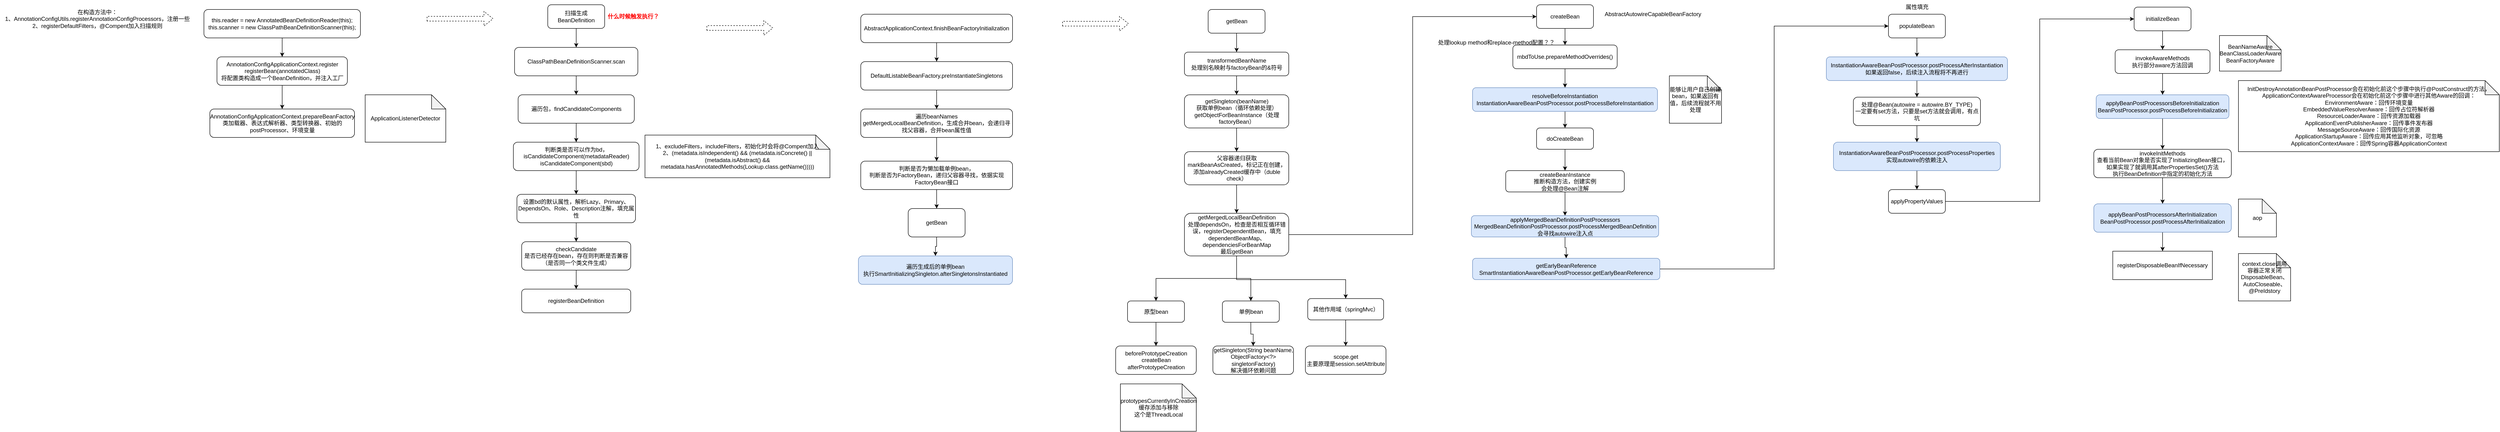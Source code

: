 <mxfile version="20.5.2" type="github">
  <diagram id="hwpeAtfaMQhJ-iqTyFl3" name="第 1 页">
    <mxGraphModel dx="1865" dy="547" grid="1" gridSize="10" guides="1" tooltips="1" connect="1" arrows="1" fold="1" page="1" pageScale="1" pageWidth="827" pageHeight="1169" math="0" shadow="0">
      <root>
        <mxCell id="0" />
        <mxCell id="1" parent="0" />
        <mxCell id="HDC13zEqzrHdp5mSMTLQ-3" value="" style="edgeStyle=orthogonalEdgeStyle;rounded=0;orthogonalLoop=1;jettySize=auto;html=1;" parent="1" source="HDC13zEqzrHdp5mSMTLQ-1" target="HDC13zEqzrHdp5mSMTLQ-2" edge="1">
          <mxGeometry relative="1" as="geometry" />
        </mxCell>
        <mxCell id="HDC13zEqzrHdp5mSMTLQ-1" value="&lt;div&gt;this.reader = new AnnotatedBeanDefinitionReader(this);&lt;/div&gt;&lt;div&gt;&lt;span style=&quot;&quot;&gt;  &lt;/span&gt;this.scanner = new ClassPathBeanDefinitionScanner(this);&lt;/div&gt;" style="rounded=1;whiteSpace=wrap;html=1;" parent="1" vertex="1">
          <mxGeometry x="50" y="30" width="330" height="60" as="geometry" />
        </mxCell>
        <mxCell id="HDC13zEqzrHdp5mSMTLQ-5" value="" style="edgeStyle=orthogonalEdgeStyle;rounded=0;orthogonalLoop=1;jettySize=auto;html=1;" parent="1" source="HDC13zEqzrHdp5mSMTLQ-2" target="HDC13zEqzrHdp5mSMTLQ-4" edge="1">
          <mxGeometry relative="1" as="geometry" />
        </mxCell>
        <mxCell id="HDC13zEqzrHdp5mSMTLQ-2" value="AnnotationConfigApplicationContext.register&lt;br&gt;registerBean(annotatedClass)&lt;br&gt;将配置类构造成一个BeanDefinition，并注入工厂" style="whiteSpace=wrap;html=1;rounded=1;" parent="1" vertex="1">
          <mxGeometry x="77.5" y="130" width="275" height="60" as="geometry" />
        </mxCell>
        <mxCell id="HDC13zEqzrHdp5mSMTLQ-4" value="AnnotationConfigApplicationContext.prepareBeanFactory&lt;br&gt;类加载器、表达式解析器、类型转换器、初始的postProcessor、环境变量" style="whiteSpace=wrap;html=1;rounded=1;" parent="1" vertex="1">
          <mxGeometry x="62.5" y="240" width="305" height="60" as="geometry" />
        </mxCell>
        <mxCell id="HDC13zEqzrHdp5mSMTLQ-6" value="ApplicationListenerDetector" style="shape=note;whiteSpace=wrap;html=1;backgroundOutline=1;darkOpacity=0.05;" parent="1" vertex="1">
          <mxGeometry x="390" y="210" width="170" height="100" as="geometry" />
        </mxCell>
        <mxCell id="HDC13zEqzrHdp5mSMTLQ-9" value="" style="edgeStyle=orthogonalEdgeStyle;rounded=0;orthogonalLoop=1;jettySize=auto;html=1;" parent="1" source="HDC13zEqzrHdp5mSMTLQ-7" target="HDC13zEqzrHdp5mSMTLQ-8" edge="1">
          <mxGeometry relative="1" as="geometry" />
        </mxCell>
        <mxCell id="HDC13zEqzrHdp5mSMTLQ-7" value="扫描生成BeanDefinition" style="rounded=1;whiteSpace=wrap;html=1;" parent="1" vertex="1">
          <mxGeometry x="775" y="20" width="120" height="50" as="geometry" />
        </mxCell>
        <mxCell id="HDC13zEqzrHdp5mSMTLQ-12" value="" style="edgeStyle=orthogonalEdgeStyle;rounded=0;orthogonalLoop=1;jettySize=auto;html=1;" parent="1" source="HDC13zEqzrHdp5mSMTLQ-8" target="HDC13zEqzrHdp5mSMTLQ-11" edge="1">
          <mxGeometry relative="1" as="geometry" />
        </mxCell>
        <mxCell id="HDC13zEqzrHdp5mSMTLQ-8" value="ClassPathBeanDefinitionScanner.scan" style="whiteSpace=wrap;html=1;rounded=1;" parent="1" vertex="1">
          <mxGeometry x="705" y="110" width="260" height="60" as="geometry" />
        </mxCell>
        <mxCell id="HDC13zEqzrHdp5mSMTLQ-10" value="在构造方法中：&lt;br&gt;1、AnnotationConfigUtils.registerAnnotationConfigProcessors，注册一些&lt;br&gt;2、registerDefaultFilters，@Compent加入扫描规则" style="text;html=1;align=center;verticalAlign=middle;resizable=0;points=[];autosize=1;strokeColor=none;fillColor=none;" parent="1" vertex="1">
          <mxGeometry x="-380" y="20" width="410" height="60" as="geometry" />
        </mxCell>
        <mxCell id="HDC13zEqzrHdp5mSMTLQ-14" value="" style="edgeStyle=orthogonalEdgeStyle;rounded=0;orthogonalLoop=1;jettySize=auto;html=1;" parent="1" source="HDC13zEqzrHdp5mSMTLQ-11" target="HDC13zEqzrHdp5mSMTLQ-13" edge="1">
          <mxGeometry relative="1" as="geometry" />
        </mxCell>
        <mxCell id="HDC13zEqzrHdp5mSMTLQ-11" value="遍历包，findCandidateComponents&lt;br&gt;" style="whiteSpace=wrap;html=1;rounded=1;" parent="1" vertex="1">
          <mxGeometry x="712.5" y="210" width="245" height="60" as="geometry" />
        </mxCell>
        <mxCell id="HDC13zEqzrHdp5mSMTLQ-17" value="" style="edgeStyle=orthogonalEdgeStyle;rounded=0;orthogonalLoop=1;jettySize=auto;html=1;" parent="1" source="HDC13zEqzrHdp5mSMTLQ-13" target="HDC13zEqzrHdp5mSMTLQ-16" edge="1">
          <mxGeometry relative="1" as="geometry" />
        </mxCell>
        <mxCell id="HDC13zEqzrHdp5mSMTLQ-13" value="&lt;div&gt;判断类是否可以作为bd，isCandidateComponent(metadataReader)&lt;/div&gt;&lt;div&gt;isCandidateComponent(sbd)&lt;/div&gt;" style="whiteSpace=wrap;html=1;rounded=1;" parent="1" vertex="1">
          <mxGeometry x="702.5" y="310" width="265" height="60" as="geometry" />
        </mxCell>
        <mxCell id="HDC13zEqzrHdp5mSMTLQ-15" value="1、excludeFilters，includeFilters，初始化时会将@Compent加入&lt;br&gt;2、&lt;span style=&quot;background-color: initial;&quot;&gt;(metadata.isIndependent() &amp;amp;&amp;amp; (metadata.isConcrete() ||&lt;/span&gt;&lt;div&gt;&lt;span style=&quot;&quot;&gt;    &lt;/span&gt;(metadata.isAbstract() &amp;amp;&amp;amp; metadata.hasAnnotatedMethods(Lookup.class.getName()))))&lt;/div&gt;" style="shape=note;whiteSpace=wrap;html=1;backgroundOutline=1;darkOpacity=0.05;" parent="1" vertex="1">
          <mxGeometry x="980" y="295" width="390" height="90" as="geometry" />
        </mxCell>
        <mxCell id="HDC13zEqzrHdp5mSMTLQ-19" value="" style="edgeStyle=orthogonalEdgeStyle;rounded=0;orthogonalLoop=1;jettySize=auto;html=1;" parent="1" source="HDC13zEqzrHdp5mSMTLQ-16" target="HDC13zEqzrHdp5mSMTLQ-18" edge="1">
          <mxGeometry relative="1" as="geometry" />
        </mxCell>
        <mxCell id="HDC13zEqzrHdp5mSMTLQ-16" value="设置bd的默认属性，解析Lazy、Primary、DependsOn、Role、Description注解，填充属性" style="whiteSpace=wrap;html=1;rounded=1;" parent="1" vertex="1">
          <mxGeometry x="710" y="420" width="250" height="60" as="geometry" />
        </mxCell>
        <mxCell id="HDC13zEqzrHdp5mSMTLQ-21" value="" style="edgeStyle=orthogonalEdgeStyle;rounded=0;orthogonalLoop=1;jettySize=auto;html=1;" parent="1" source="HDC13zEqzrHdp5mSMTLQ-18" target="HDC13zEqzrHdp5mSMTLQ-20" edge="1">
          <mxGeometry relative="1" as="geometry" />
        </mxCell>
        <mxCell id="HDC13zEqzrHdp5mSMTLQ-18" value="checkCandidate&lt;br&gt;是否已经存在bean，存在则判断是否兼容（是否同一个类文件生成）" style="whiteSpace=wrap;html=1;rounded=1;" parent="1" vertex="1">
          <mxGeometry x="720" y="520" width="230" height="60" as="geometry" />
        </mxCell>
        <mxCell id="HDC13zEqzrHdp5mSMTLQ-20" value="registerBeanDefinition" style="whiteSpace=wrap;html=1;rounded=1;" parent="1" vertex="1">
          <mxGeometry x="720" y="620" width="230" height="50" as="geometry" />
        </mxCell>
        <mxCell id="HDC13zEqzrHdp5mSMTLQ-24" value="" style="edgeStyle=orthogonalEdgeStyle;rounded=0;orthogonalLoop=1;jettySize=auto;html=1;" parent="1" source="HDC13zEqzrHdp5mSMTLQ-22" target="HDC13zEqzrHdp5mSMTLQ-23" edge="1">
          <mxGeometry relative="1" as="geometry" />
        </mxCell>
        <mxCell id="HDC13zEqzrHdp5mSMTLQ-22" value="AbstractApplicationContext.finishBeanFactoryInitialization" style="rounded=1;whiteSpace=wrap;html=1;" parent="1" vertex="1">
          <mxGeometry x="1435" y="40" width="320" height="60" as="geometry" />
        </mxCell>
        <mxCell id="HDC13zEqzrHdp5mSMTLQ-26" value="" style="edgeStyle=orthogonalEdgeStyle;rounded=0;orthogonalLoop=1;jettySize=auto;html=1;" parent="1" source="HDC13zEqzrHdp5mSMTLQ-23" target="HDC13zEqzrHdp5mSMTLQ-25" edge="1">
          <mxGeometry relative="1" as="geometry" />
        </mxCell>
        <mxCell id="HDC13zEqzrHdp5mSMTLQ-23" value="DefaultListableBeanFactory.preInstantiateSingletons" style="rounded=1;whiteSpace=wrap;html=1;" parent="1" vertex="1">
          <mxGeometry x="1435" y="140" width="320" height="60" as="geometry" />
        </mxCell>
        <mxCell id="HDC13zEqzrHdp5mSMTLQ-28" value="" style="edgeStyle=orthogonalEdgeStyle;rounded=0;orthogonalLoop=1;jettySize=auto;html=1;" parent="1" source="HDC13zEqzrHdp5mSMTLQ-25" target="HDC13zEqzrHdp5mSMTLQ-27" edge="1">
          <mxGeometry relative="1" as="geometry" />
        </mxCell>
        <mxCell id="HDC13zEqzrHdp5mSMTLQ-25" value="遍历beanNames&lt;br&gt;getMergedLocalBeanDefinition，生成合并bean，会递归寻找父容器，合并bean属性值" style="rounded=1;whiteSpace=wrap;html=1;" parent="1" vertex="1">
          <mxGeometry x="1435" y="240" width="320" height="60" as="geometry" />
        </mxCell>
        <mxCell id="HDC13zEqzrHdp5mSMTLQ-30" value="" style="edgeStyle=orthogonalEdgeStyle;rounded=0;orthogonalLoop=1;jettySize=auto;html=1;" parent="1" source="HDC13zEqzrHdp5mSMTLQ-27" target="HDC13zEqzrHdp5mSMTLQ-29" edge="1">
          <mxGeometry relative="1" as="geometry" />
        </mxCell>
        <mxCell id="HDC13zEqzrHdp5mSMTLQ-27" value="判断是否为懒加载单例bean，&lt;br&gt;判断是否为FactoryBean，递归父容器寻找，依据实现FactoryBean接口" style="rounded=1;whiteSpace=wrap;html=1;" parent="1" vertex="1">
          <mxGeometry x="1435" y="350" width="320" height="60" as="geometry" />
        </mxCell>
        <mxCell id="HDC13zEqzrHdp5mSMTLQ-33" value="" style="edgeStyle=orthogonalEdgeStyle;rounded=0;orthogonalLoop=1;jettySize=auto;html=1;" parent="1" source="HDC13zEqzrHdp5mSMTLQ-29" target="HDC13zEqzrHdp5mSMTLQ-32" edge="1">
          <mxGeometry relative="1" as="geometry" />
        </mxCell>
        <mxCell id="HDC13zEqzrHdp5mSMTLQ-29" value="getBean" style="whiteSpace=wrap;html=1;rounded=1;" parent="1" vertex="1">
          <mxGeometry x="1535" y="450" width="120" height="60" as="geometry" />
        </mxCell>
        <mxCell id="HDC13zEqzrHdp5mSMTLQ-32" value="遍历生成后的单例bean&lt;br&gt;执行SmartInitializingSingleton.afterSingletonsInstantiated" style="whiteSpace=wrap;html=1;rounded=1;fillColor=#dae8fc;strokeColor=#6c8ebf;" parent="1" vertex="1">
          <mxGeometry x="1430" y="550" width="325" height="60" as="geometry" />
        </mxCell>
        <mxCell id="HDC13zEqzrHdp5mSMTLQ-34" value="&lt;b&gt;&lt;font color=&quot;#ff0000&quot;&gt;什么时候触发执行？&lt;/font&gt;&lt;/b&gt;" style="text;html=1;align=center;verticalAlign=middle;resizable=0;points=[];autosize=1;strokeColor=none;fillColor=none;" parent="1" vertex="1">
          <mxGeometry x="890" y="30" width="130" height="30" as="geometry" />
        </mxCell>
        <mxCell id="HDC13zEqzrHdp5mSMTLQ-37" value="" style="edgeStyle=orthogonalEdgeStyle;rounded=0;orthogonalLoop=1;jettySize=auto;html=1;fontColor=#FF0000;" parent="1" source="HDC13zEqzrHdp5mSMTLQ-35" target="HDC13zEqzrHdp5mSMTLQ-36" edge="1">
          <mxGeometry relative="1" as="geometry" />
        </mxCell>
        <mxCell id="HDC13zEqzrHdp5mSMTLQ-35" value="getBean" style="whiteSpace=wrap;html=1;rounded=1;" parent="1" vertex="1">
          <mxGeometry x="2167.5" y="30" width="120" height="50" as="geometry" />
        </mxCell>
        <mxCell id="HDC13zEqzrHdp5mSMTLQ-40" value="" style="edgeStyle=orthogonalEdgeStyle;rounded=0;orthogonalLoop=1;jettySize=auto;html=1;fontColor=#FF0000;" parent="1" source="HDC13zEqzrHdp5mSMTLQ-36" target="HDC13zEqzrHdp5mSMTLQ-39" edge="1">
          <mxGeometry relative="1" as="geometry" />
        </mxCell>
        <mxCell id="HDC13zEqzrHdp5mSMTLQ-36" value="transformedBeanName&lt;br&gt;处理别名映射与factoryBean的&amp;amp;符号" style="whiteSpace=wrap;html=1;rounded=1;" parent="1" vertex="1">
          <mxGeometry x="2117.5" y="120" width="220" height="50" as="geometry" />
        </mxCell>
        <mxCell id="HDC13zEqzrHdp5mSMTLQ-42" value="" style="edgeStyle=orthogonalEdgeStyle;rounded=0;orthogonalLoop=1;jettySize=auto;html=1;fontColor=#FF0000;" parent="1" source="HDC13zEqzrHdp5mSMTLQ-39" target="HDC13zEqzrHdp5mSMTLQ-41" edge="1">
          <mxGeometry relative="1" as="geometry" />
        </mxCell>
        <mxCell id="HDC13zEqzrHdp5mSMTLQ-39" value="getSingleton(beanName)&lt;br&gt;获取单例bean（循环依赖处理）&lt;br&gt;getObjectForBeanInstance（处理factoryBean）" style="whiteSpace=wrap;html=1;rounded=1;" parent="1" vertex="1">
          <mxGeometry x="2117.5" y="210" width="220" height="70" as="geometry" />
        </mxCell>
        <mxCell id="HDC13zEqzrHdp5mSMTLQ-45" value="" style="edgeStyle=orthogonalEdgeStyle;rounded=0;orthogonalLoop=1;jettySize=auto;html=1;fontColor=#FF0000;" parent="1" source="HDC13zEqzrHdp5mSMTLQ-41" target="HDC13zEqzrHdp5mSMTLQ-44" edge="1">
          <mxGeometry relative="1" as="geometry" />
        </mxCell>
        <mxCell id="HDC13zEqzrHdp5mSMTLQ-41" value="父容器递归获取&lt;br&gt;markBeanAsCreated，标记正在创建，添加alreadyCreated缓存中（duble check）" style="whiteSpace=wrap;html=1;rounded=1;" parent="1" vertex="1">
          <mxGeometry x="2117.5" y="330" width="220" height="70" as="geometry" />
        </mxCell>
        <mxCell id="HDC13zEqzrHdp5mSMTLQ-47" value="" style="edgeStyle=orthogonalEdgeStyle;rounded=0;orthogonalLoop=1;jettySize=auto;html=1;fontColor=#FF0000;" parent="1" source="HDC13zEqzrHdp5mSMTLQ-44" target="HDC13zEqzrHdp5mSMTLQ-46" edge="1">
          <mxGeometry relative="1" as="geometry" />
        </mxCell>
        <mxCell id="HDC13zEqzrHdp5mSMTLQ-58" value="" style="edgeStyle=orthogonalEdgeStyle;rounded=0;orthogonalLoop=1;jettySize=auto;html=1;fontColor=#000000;" parent="1" source="HDC13zEqzrHdp5mSMTLQ-44" target="HDC13zEqzrHdp5mSMTLQ-55" edge="1">
          <mxGeometry relative="1" as="geometry">
            <mxPoint x="1987.5" y="505" as="targetPoint" />
          </mxGeometry>
        </mxCell>
        <mxCell id="HDC13zEqzrHdp5mSMTLQ-60" value="" style="edgeStyle=orthogonalEdgeStyle;rounded=0;orthogonalLoop=1;jettySize=auto;html=1;fontColor=#000000;entryX=0.5;entryY=0;entryDx=0;entryDy=0;" parent="1" source="HDC13zEqzrHdp5mSMTLQ-44" target="HDC13zEqzrHdp5mSMTLQ-53" edge="1">
          <mxGeometry relative="1" as="geometry">
            <mxPoint x="2417.5" y="505" as="targetPoint" />
            <Array as="points">
              <mxPoint x="2227.5" y="600" />
              <mxPoint x="2457.5" y="600" />
            </Array>
          </mxGeometry>
        </mxCell>
        <mxCell id="HDC13zEqzrHdp5mSMTLQ-110" value="" style="edgeStyle=orthogonalEdgeStyle;rounded=0;orthogonalLoop=1;jettySize=auto;html=1;fontColor=#000000;entryX=0;entryY=0.5;entryDx=0;entryDy=0;" parent="1" source="HDC13zEqzrHdp5mSMTLQ-44" target="HDC13zEqzrHdp5mSMTLQ-62" edge="1">
          <mxGeometry relative="1" as="geometry">
            <mxPoint x="2467.5" y="505" as="targetPoint" />
          </mxGeometry>
        </mxCell>
        <mxCell id="HDC13zEqzrHdp5mSMTLQ-44" value="getMergedLocalBeanDefinition&lt;br&gt;处理dependsOn，检查是否相互循环错误，registerDependentBean，填充dependentBeanMap、dependenciesForBeanMap&lt;br&gt;最后getBean" style="whiteSpace=wrap;html=1;rounded=1;" parent="1" vertex="1">
          <mxGeometry x="2117.5" y="460" width="220" height="90" as="geometry" />
        </mxCell>
        <mxCell id="HDC13zEqzrHdp5mSMTLQ-61" value="" style="edgeStyle=orthogonalEdgeStyle;rounded=0;orthogonalLoop=1;jettySize=auto;html=1;fontColor=#000000;" parent="1" source="HDC13zEqzrHdp5mSMTLQ-46" target="HDC13zEqzrHdp5mSMTLQ-51" edge="1">
          <mxGeometry relative="1" as="geometry" />
        </mxCell>
        <mxCell id="HDC13zEqzrHdp5mSMTLQ-46" value="单例bean" style="whiteSpace=wrap;html=1;rounded=1;" parent="1" vertex="1">
          <mxGeometry x="2197.5" y="645" width="120" height="45" as="geometry" />
        </mxCell>
        <mxCell id="HDC13zEqzrHdp5mSMTLQ-48" value="beforePrototypeCreation&lt;br&gt;createBean&lt;br&gt;afterPrototypeCreation" style="whiteSpace=wrap;html=1;rounded=1;" parent="1" vertex="1">
          <mxGeometry x="1972.5" y="740" width="170" height="60" as="geometry" />
        </mxCell>
        <mxCell id="HDC13zEqzrHdp5mSMTLQ-50" value="&lt;font color=&quot;#000000&quot;&gt;prototypesCurrentlyInCreation&lt;br&gt;缓存添加与移除&lt;br&gt;这个是ThreadLocal&lt;br&gt;&lt;/font&gt;" style="shape=note;whiteSpace=wrap;html=1;backgroundOutline=1;darkOpacity=0.05;fontColor=#FF0000;" parent="1" vertex="1">
          <mxGeometry x="1982.5" y="820" width="160" height="100" as="geometry" />
        </mxCell>
        <mxCell id="HDC13zEqzrHdp5mSMTLQ-51" value="getSingleton(String beanName, ObjectFactory&amp;lt;?&amp;gt; singletonFactory)&lt;br&gt;解决循环依赖问题" style="whiteSpace=wrap;html=1;rounded=1;" parent="1" vertex="1">
          <mxGeometry x="2177.5" y="740" width="170" height="60" as="geometry" />
        </mxCell>
        <mxCell id="HDC13zEqzrHdp5mSMTLQ-52" value="scope.get&lt;br&gt;主要原理是session.setAttribute" style="whiteSpace=wrap;html=1;rounded=1;" parent="1" vertex="1">
          <mxGeometry x="2372.5" y="740" width="170" height="60" as="geometry" />
        </mxCell>
        <mxCell id="HDC13zEqzrHdp5mSMTLQ-54" value="" style="edgeStyle=orthogonalEdgeStyle;rounded=0;orthogonalLoop=1;jettySize=auto;html=1;fontColor=#000000;" parent="1" source="HDC13zEqzrHdp5mSMTLQ-53" target="HDC13zEqzrHdp5mSMTLQ-52" edge="1">
          <mxGeometry relative="1" as="geometry" />
        </mxCell>
        <mxCell id="HDC13zEqzrHdp5mSMTLQ-53" value="其他作用域（springMvc）" style="whiteSpace=wrap;html=1;rounded=1;" parent="1" vertex="1">
          <mxGeometry x="2377.5" y="640" width="160" height="45" as="geometry" />
        </mxCell>
        <mxCell id="HDC13zEqzrHdp5mSMTLQ-56" value="" style="edgeStyle=orthogonalEdgeStyle;rounded=0;orthogonalLoop=1;jettySize=auto;html=1;fontColor=#000000;" parent="1" source="HDC13zEqzrHdp5mSMTLQ-55" target="HDC13zEqzrHdp5mSMTLQ-48" edge="1">
          <mxGeometry relative="1" as="geometry" />
        </mxCell>
        <mxCell id="HDC13zEqzrHdp5mSMTLQ-55" value="原型bean" style="whiteSpace=wrap;html=1;rounded=1;" parent="1" vertex="1">
          <mxGeometry x="1997.5" y="645" width="120" height="45" as="geometry" />
        </mxCell>
        <mxCell id="HDC13zEqzrHdp5mSMTLQ-64" value="" style="edgeStyle=orthogonalEdgeStyle;rounded=0;orthogonalLoop=1;jettySize=auto;html=1;fontColor=#000000;" parent="1" source="HDC13zEqzrHdp5mSMTLQ-62" target="HDC13zEqzrHdp5mSMTLQ-63" edge="1">
          <mxGeometry relative="1" as="geometry" />
        </mxCell>
        <mxCell id="HDC13zEqzrHdp5mSMTLQ-62" value="createBean" style="whiteSpace=wrap;html=1;rounded=1;" parent="1" vertex="1">
          <mxGeometry x="2860" y="20" width="120" height="50" as="geometry" />
        </mxCell>
        <mxCell id="HDC13zEqzrHdp5mSMTLQ-67" value="" style="edgeStyle=orthogonalEdgeStyle;rounded=0;orthogonalLoop=1;jettySize=auto;html=1;fontColor=#000000;" parent="1" source="HDC13zEqzrHdp5mSMTLQ-63" target="HDC13zEqzrHdp5mSMTLQ-66" edge="1">
          <mxGeometry relative="1" as="geometry" />
        </mxCell>
        <mxCell id="HDC13zEqzrHdp5mSMTLQ-63" value="mbdToUse.prepareMethodOverrides()" style="whiteSpace=wrap;html=1;rounded=1;" parent="1" vertex="1">
          <mxGeometry x="2810" y="105" width="220" height="50" as="geometry" />
        </mxCell>
        <mxCell id="HDC13zEqzrHdp5mSMTLQ-65" value="处理lookup method和replace-method配置？？" style="text;html=1;align=center;verticalAlign=middle;resizable=0;points=[];autosize=1;strokeColor=none;fillColor=none;fontColor=#000000;" parent="1" vertex="1">
          <mxGeometry x="2640" y="85" width="270" height="30" as="geometry" />
        </mxCell>
        <mxCell id="HDC13zEqzrHdp5mSMTLQ-70" value="" style="edgeStyle=orthogonalEdgeStyle;rounded=0;orthogonalLoop=1;jettySize=auto;html=1;fontColor=#000000;" parent="1" source="HDC13zEqzrHdp5mSMTLQ-66" target="HDC13zEqzrHdp5mSMTLQ-69" edge="1">
          <mxGeometry relative="1" as="geometry" />
        </mxCell>
        <mxCell id="HDC13zEqzrHdp5mSMTLQ-66" value="resolveBeforeInstantiation&lt;br&gt;InstantiationAwareBeanPostProcessor.postProcessBeforeInstantiation" style="whiteSpace=wrap;html=1;rounded=1;fillColor=#dae8fc;strokeColor=#6c8ebf;" parent="1" vertex="1">
          <mxGeometry x="2725" y="195" width="390" height="50" as="geometry" />
        </mxCell>
        <mxCell id="HDC13zEqzrHdp5mSMTLQ-68" value="能够让用户自己创建bean，如果返回有值，后续流程就不用处理" style="shape=note;whiteSpace=wrap;html=1;backgroundOutline=1;darkOpacity=0.05;fontColor=#000000;" parent="1" vertex="1">
          <mxGeometry x="3140" y="170" width="110" height="100" as="geometry" />
        </mxCell>
        <mxCell id="HDC13zEqzrHdp5mSMTLQ-72" value="" style="edgeStyle=orthogonalEdgeStyle;rounded=0;orthogonalLoop=1;jettySize=auto;html=1;fontColor=#000000;" parent="1" source="HDC13zEqzrHdp5mSMTLQ-69" target="HDC13zEqzrHdp5mSMTLQ-71" edge="1">
          <mxGeometry relative="1" as="geometry" />
        </mxCell>
        <mxCell id="HDC13zEqzrHdp5mSMTLQ-69" value="doCreateBean" style="rounded=1;whiteSpace=wrap;html=1;fontColor=#000000;" parent="1" vertex="1">
          <mxGeometry x="2860" y="280" width="120" height="45" as="geometry" />
        </mxCell>
        <mxCell id="HDC13zEqzrHdp5mSMTLQ-74" value="" style="edgeStyle=orthogonalEdgeStyle;rounded=0;orthogonalLoop=1;jettySize=auto;html=1;fontColor=#000000;" parent="1" source="HDC13zEqzrHdp5mSMTLQ-71" target="HDC13zEqzrHdp5mSMTLQ-73" edge="1">
          <mxGeometry relative="1" as="geometry" />
        </mxCell>
        <mxCell id="HDC13zEqzrHdp5mSMTLQ-71" value="createBeanInstance&lt;br&gt;推断构造方法，创建实例&lt;br&gt;会处理@Bean注解" style="rounded=1;whiteSpace=wrap;html=1;fontColor=#000000;" parent="1" vertex="1">
          <mxGeometry x="2795" y="370" width="250" height="45" as="geometry" />
        </mxCell>
        <mxCell id="HDC13zEqzrHdp5mSMTLQ-76" value="" style="edgeStyle=orthogonalEdgeStyle;rounded=0;orthogonalLoop=1;jettySize=auto;html=1;fontColor=#000000;" parent="1" source="HDC13zEqzrHdp5mSMTLQ-73" target="HDC13zEqzrHdp5mSMTLQ-75" edge="1">
          <mxGeometry relative="1" as="geometry" />
        </mxCell>
        <mxCell id="HDC13zEqzrHdp5mSMTLQ-73" value="applyMergedBeanDefinitionPostProcessors&lt;br&gt;MergedBeanDefinitionPostProcessor.postProcessMergedBeanDefinition&lt;br&gt;会寻找autowire注入点" style="rounded=1;whiteSpace=wrap;html=1;fillColor=#dae8fc;strokeColor=#6c8ebf;" parent="1" vertex="1">
          <mxGeometry x="2722.5" y="465" width="395" height="45" as="geometry" />
        </mxCell>
        <mxCell id="HDC13zEqzrHdp5mSMTLQ-108" value="" style="edgeStyle=orthogonalEdgeStyle;rounded=0;orthogonalLoop=1;jettySize=auto;html=1;fontColor=#000000;entryX=0;entryY=0.5;entryDx=0;entryDy=0;" parent="1" source="HDC13zEqzrHdp5mSMTLQ-75" target="HDC13zEqzrHdp5mSMTLQ-77" edge="1">
          <mxGeometry relative="1" as="geometry">
            <mxPoint x="2922.5" y="680" as="targetPoint" />
          </mxGeometry>
        </mxCell>
        <mxCell id="HDC13zEqzrHdp5mSMTLQ-75" value="getEarlyBeanReference&lt;br&gt;SmartInstantiationAwareBeanPostProcessor.getEarlyBeanReference" style="rounded=1;whiteSpace=wrap;html=1;fillColor=#dae8fc;strokeColor=#6c8ebf;" parent="1" vertex="1">
          <mxGeometry x="2725" y="555" width="395" height="45" as="geometry" />
        </mxCell>
        <mxCell id="HDC13zEqzrHdp5mSMTLQ-80" value="" style="edgeStyle=orthogonalEdgeStyle;rounded=0;orthogonalLoop=1;jettySize=auto;html=1;fontColor=#000000;" parent="1" source="HDC13zEqzrHdp5mSMTLQ-77" target="HDC13zEqzrHdp5mSMTLQ-79" edge="1">
          <mxGeometry relative="1" as="geometry" />
        </mxCell>
        <mxCell id="HDC13zEqzrHdp5mSMTLQ-77" value="populateBean" style="whiteSpace=wrap;html=1;rounded=1;" parent="1" vertex="1">
          <mxGeometry x="3602" y="40" width="120" height="50" as="geometry" />
        </mxCell>
        <mxCell id="HDC13zEqzrHdp5mSMTLQ-78" value="属性填充" style="text;html=1;align=center;verticalAlign=middle;resizable=0;points=[];autosize=1;strokeColor=none;fillColor=none;fontColor=#000000;" parent="1" vertex="1">
          <mxGeometry x="3627" y="10" width="70" height="30" as="geometry" />
        </mxCell>
        <mxCell id="HDC13zEqzrHdp5mSMTLQ-82" value="" style="edgeStyle=orthogonalEdgeStyle;rounded=0;orthogonalLoop=1;jettySize=auto;html=1;fontColor=#000000;" parent="1" source="HDC13zEqzrHdp5mSMTLQ-79" target="HDC13zEqzrHdp5mSMTLQ-81" edge="1">
          <mxGeometry relative="1" as="geometry" />
        </mxCell>
        <mxCell id="HDC13zEqzrHdp5mSMTLQ-79" value="InstantiationAwareBeanPostProcessor.postProcessAfterInstantiation&lt;br&gt;如果返回false，后续注入流程将不再进行" style="whiteSpace=wrap;html=1;rounded=1;fillColor=#dae8fc;strokeColor=#6c8ebf;" parent="1" vertex="1">
          <mxGeometry x="3471" y="130" width="382" height="50" as="geometry" />
        </mxCell>
        <mxCell id="HDC13zEqzrHdp5mSMTLQ-84" value="" style="edgeStyle=orthogonalEdgeStyle;rounded=0;orthogonalLoop=1;jettySize=auto;html=1;fontColor=#000000;" parent="1" source="HDC13zEqzrHdp5mSMTLQ-81" target="HDC13zEqzrHdp5mSMTLQ-83" edge="1">
          <mxGeometry relative="1" as="geometry" />
        </mxCell>
        <mxCell id="HDC13zEqzrHdp5mSMTLQ-81" value="处理@Bean(autowire = autowire.BY_TYPE)&lt;br&gt;一定要有set方法，只要是set方法就会调用，有点坑" style="rounded=1;whiteSpace=wrap;html=1;fontColor=#000000;" parent="1" vertex="1">
          <mxGeometry x="3528" y="215" width="268" height="60" as="geometry" />
        </mxCell>
        <mxCell id="HDC13zEqzrHdp5mSMTLQ-86" value="" style="edgeStyle=orthogonalEdgeStyle;rounded=0;orthogonalLoop=1;jettySize=auto;html=1;fontColor=#000000;" parent="1" source="HDC13zEqzrHdp5mSMTLQ-83" target="HDC13zEqzrHdp5mSMTLQ-85" edge="1">
          <mxGeometry relative="1" as="geometry" />
        </mxCell>
        <mxCell id="HDC13zEqzrHdp5mSMTLQ-83" value="InstantiationAwareBeanPostProcessor.postProcessProperties&lt;br&gt;实现autowire的依赖注入" style="rounded=1;whiteSpace=wrap;html=1;fillColor=#dae8fc;strokeColor=#6c8ebf;" parent="1" vertex="1">
          <mxGeometry x="3486" y="310" width="352" height="60" as="geometry" />
        </mxCell>
        <mxCell id="HDC13zEqzrHdp5mSMTLQ-106" value="" style="edgeStyle=orthogonalEdgeStyle;rounded=0;orthogonalLoop=1;jettySize=auto;html=1;fontColor=#000000;entryX=0;entryY=0.5;entryDx=0;entryDy=0;" parent="1" source="HDC13zEqzrHdp5mSMTLQ-85" target="HDC13zEqzrHdp5mSMTLQ-87" edge="1">
          <mxGeometry relative="1" as="geometry">
            <mxPoint x="3662" y="535" as="targetPoint" />
          </mxGeometry>
        </mxCell>
        <mxCell id="HDC13zEqzrHdp5mSMTLQ-85" value="applyPropertyValues" style="rounded=1;whiteSpace=wrap;html=1;fontColor=#000000;" parent="1" vertex="1">
          <mxGeometry x="3602" y="410" width="120" height="50" as="geometry" />
        </mxCell>
        <mxCell id="HDC13zEqzrHdp5mSMTLQ-89" value="" style="edgeStyle=orthogonalEdgeStyle;rounded=0;orthogonalLoop=1;jettySize=auto;html=1;fontColor=#000000;" parent="1" source="HDC13zEqzrHdp5mSMTLQ-87" target="HDC13zEqzrHdp5mSMTLQ-88" edge="1">
          <mxGeometry relative="1" as="geometry" />
        </mxCell>
        <mxCell id="HDC13zEqzrHdp5mSMTLQ-87" value="initializeBean" style="whiteSpace=wrap;html=1;rounded=1;" parent="1" vertex="1">
          <mxGeometry x="4120" y="25" width="120" height="50" as="geometry" />
        </mxCell>
        <mxCell id="HDC13zEqzrHdp5mSMTLQ-92" value="" style="edgeStyle=orthogonalEdgeStyle;rounded=0;orthogonalLoop=1;jettySize=auto;html=1;fontColor=#000000;" parent="1" source="HDC13zEqzrHdp5mSMTLQ-88" target="HDC13zEqzrHdp5mSMTLQ-91" edge="1">
          <mxGeometry relative="1" as="geometry" />
        </mxCell>
        <mxCell id="HDC13zEqzrHdp5mSMTLQ-88" value="invokeAwareMethods&lt;br&gt;执行部分aware方法回调" style="whiteSpace=wrap;html=1;rounded=1;" parent="1" vertex="1">
          <mxGeometry x="4080" y="115" width="200" height="50" as="geometry" />
        </mxCell>
        <mxCell id="HDC13zEqzrHdp5mSMTLQ-90" value="BeanNameAware&lt;br&gt;BeanClassLoaderAware&lt;br&gt;BeanFactoryAware" style="shape=note;whiteSpace=wrap;html=1;backgroundOutline=1;darkOpacity=0.05;fontColor=#000000;" parent="1" vertex="1">
          <mxGeometry x="4300" y="85" width="130" height="75" as="geometry" />
        </mxCell>
        <mxCell id="HDC13zEqzrHdp5mSMTLQ-95" value="" style="edgeStyle=orthogonalEdgeStyle;rounded=0;orthogonalLoop=1;jettySize=auto;html=1;fontColor=#000000;" parent="1" source="HDC13zEqzrHdp5mSMTLQ-91" edge="1">
          <mxGeometry relative="1" as="geometry">
            <mxPoint x="4180" y="325" as="targetPoint" />
          </mxGeometry>
        </mxCell>
        <mxCell id="HDC13zEqzrHdp5mSMTLQ-91" value="applyBeanPostProcessorsBeforeInitialization&lt;br&gt;BeanPostProcessor.postProcessBeforeInitialization" style="whiteSpace=wrap;html=1;rounded=1;fillColor=#dae8fc;strokeColor=#6c8ebf;" parent="1" vertex="1">
          <mxGeometry x="4040" y="210" width="280" height="50" as="geometry" />
        </mxCell>
        <mxCell id="HDC13zEqzrHdp5mSMTLQ-93" value="&lt;div&gt;InitDestroyAnnotationBeanPostProcessor会在初始化前这个步骤中执行@PostConstruct的方法，&lt;/div&gt;&lt;div&gt;ApplicationContextAwareProcessor会在初始化前这个步骤中进行其他Aware的回调：&lt;/div&gt;&lt;div&gt;EnvironmentAware：回传环境变量&lt;/div&gt;&lt;div&gt;EmbeddedValueResolverAware：回传占位符解析器&lt;/div&gt;&lt;div&gt;ResourceLoaderAware：回传资源加载器&lt;/div&gt;&lt;div&gt;ApplicationEventPublisherAware：回传事件发布器&lt;/div&gt;&lt;div&gt;MessageSourceAware：回传国际化资源&lt;/div&gt;&lt;div&gt;ApplicationStartupAware：回传应用其他监听对象，可忽略&lt;/div&gt;&lt;div&gt;ApplicationContextAware：回传Spring容器ApplicationContext&lt;/div&gt;" style="shape=note;whiteSpace=wrap;html=1;backgroundOutline=1;darkOpacity=0.05;fontColor=#000000;" parent="1" vertex="1">
          <mxGeometry x="4340" y="180" width="550" height="150" as="geometry" />
        </mxCell>
        <mxCell id="HDC13zEqzrHdp5mSMTLQ-100" value="" style="edgeStyle=orthogonalEdgeStyle;rounded=0;orthogonalLoop=1;jettySize=auto;html=1;fontColor=#000000;" parent="1" source="HDC13zEqzrHdp5mSMTLQ-98" target="HDC13zEqzrHdp5mSMTLQ-99" edge="1">
          <mxGeometry relative="1" as="geometry" />
        </mxCell>
        <mxCell id="HDC13zEqzrHdp5mSMTLQ-98" value="invokeInitMethods&lt;br&gt;&lt;div&gt;查看当前Bean对象是否实现了InitializingBean接口，如果实现了就调用其afterPropertiesSet()方法&lt;/div&gt;&lt;div&gt;执行BeanDefinition中指定的初始化方法&lt;/div&gt;" style="rounded=1;whiteSpace=wrap;html=1;labelBackgroundColor=none;strokeWidth=1;fillStyle=auto;" parent="1" vertex="1">
          <mxGeometry x="4035" y="325" width="290" height="60" as="geometry" />
        </mxCell>
        <mxCell id="HDC13zEqzrHdp5mSMTLQ-104" value="" style="edgeStyle=orthogonalEdgeStyle;rounded=0;orthogonalLoop=1;jettySize=auto;html=1;fontColor=#000000;" parent="1" source="HDC13zEqzrHdp5mSMTLQ-99" target="HDC13zEqzrHdp5mSMTLQ-102" edge="1">
          <mxGeometry relative="1" as="geometry" />
        </mxCell>
        <mxCell id="HDC13zEqzrHdp5mSMTLQ-99" value="applyBeanPostProcessorsAfterInitialization&lt;br&gt;BeanPostProcessor.postProcessAfterInitialization" style="rounded=1;whiteSpace=wrap;html=1;labelBackgroundColor=none;strokeWidth=1;fillStyle=auto;fillColor=#dae8fc;strokeColor=#6c8ebf;" parent="1" vertex="1">
          <mxGeometry x="4035" y="440" width="290" height="60" as="geometry" />
        </mxCell>
        <mxCell id="HDC13zEqzrHdp5mSMTLQ-101" value="aop" style="shape=note;whiteSpace=wrap;html=1;backgroundOutline=1;darkOpacity=0.05;labelBackgroundColor=none;fillStyle=auto;strokeWidth=1;" parent="1" vertex="1">
          <mxGeometry x="4340" y="430" width="80" height="80" as="geometry" />
        </mxCell>
        <mxCell id="HDC13zEqzrHdp5mSMTLQ-102" value="registerDisposableBeanIfNecessary" style="rounded=0;whiteSpace=wrap;html=1;labelBackgroundColor=none;fillStyle=auto;strokeWidth=1;" parent="1" vertex="1">
          <mxGeometry x="4075" y="540" width="210" height="60" as="geometry" />
        </mxCell>
        <mxCell id="HDC13zEqzrHdp5mSMTLQ-111" value="" style="shape=flexArrow;endArrow=classic;html=1;rounded=0;fontColor=#000000;dashed=1;" parent="1" edge="1">
          <mxGeometry width="50" height="50" relative="1" as="geometry">
            <mxPoint x="1110" y="69" as="sourcePoint" />
            <mxPoint x="1250" y="69" as="targetPoint" />
          </mxGeometry>
        </mxCell>
        <mxCell id="HDC13zEqzrHdp5mSMTLQ-112" value="" style="shape=flexArrow;endArrow=classic;html=1;rounded=0;fontColor=#000000;dashed=1;" parent="1" edge="1">
          <mxGeometry width="50" height="50" relative="1" as="geometry">
            <mxPoint x="520" y="49.5" as="sourcePoint" />
            <mxPoint x="660" y="49.5" as="targetPoint" />
          </mxGeometry>
        </mxCell>
        <mxCell id="HDC13zEqzrHdp5mSMTLQ-113" value="" style="shape=flexArrow;endArrow=classic;html=1;rounded=0;fontColor=#000000;dashed=1;" parent="1" edge="1">
          <mxGeometry width="50" height="50" relative="1" as="geometry">
            <mxPoint x="1860" y="60" as="sourcePoint" />
            <mxPoint x="2000" y="60" as="targetPoint" />
          </mxGeometry>
        </mxCell>
        <mxCell id="HDC13zEqzrHdp5mSMTLQ-114" value="context.close调用&lt;br&gt;容器正常关闭&lt;br&gt;DisposableBean、AutoCloseable、@PreIdstory" style="shape=note;whiteSpace=wrap;html=1;backgroundOutline=1;darkOpacity=0.05;labelBackgroundColor=none;fillStyle=auto;strokeColor=#000000;strokeWidth=1;fontColor=#000000;" parent="1" vertex="1">
          <mxGeometry x="4340" y="545" width="110" height="100" as="geometry" />
        </mxCell>
        <mxCell id="lEeeh1a2ZGrZNCDrLYnH-1" value="AbstractAutowireCapableBeanFactory" style="text;html=1;align=center;verticalAlign=middle;resizable=0;points=[];autosize=1;strokeColor=none;fillColor=none;" vertex="1" parent="1">
          <mxGeometry x="2990" y="25" width="230" height="30" as="geometry" />
        </mxCell>
      </root>
    </mxGraphModel>
  </diagram>
</mxfile>
